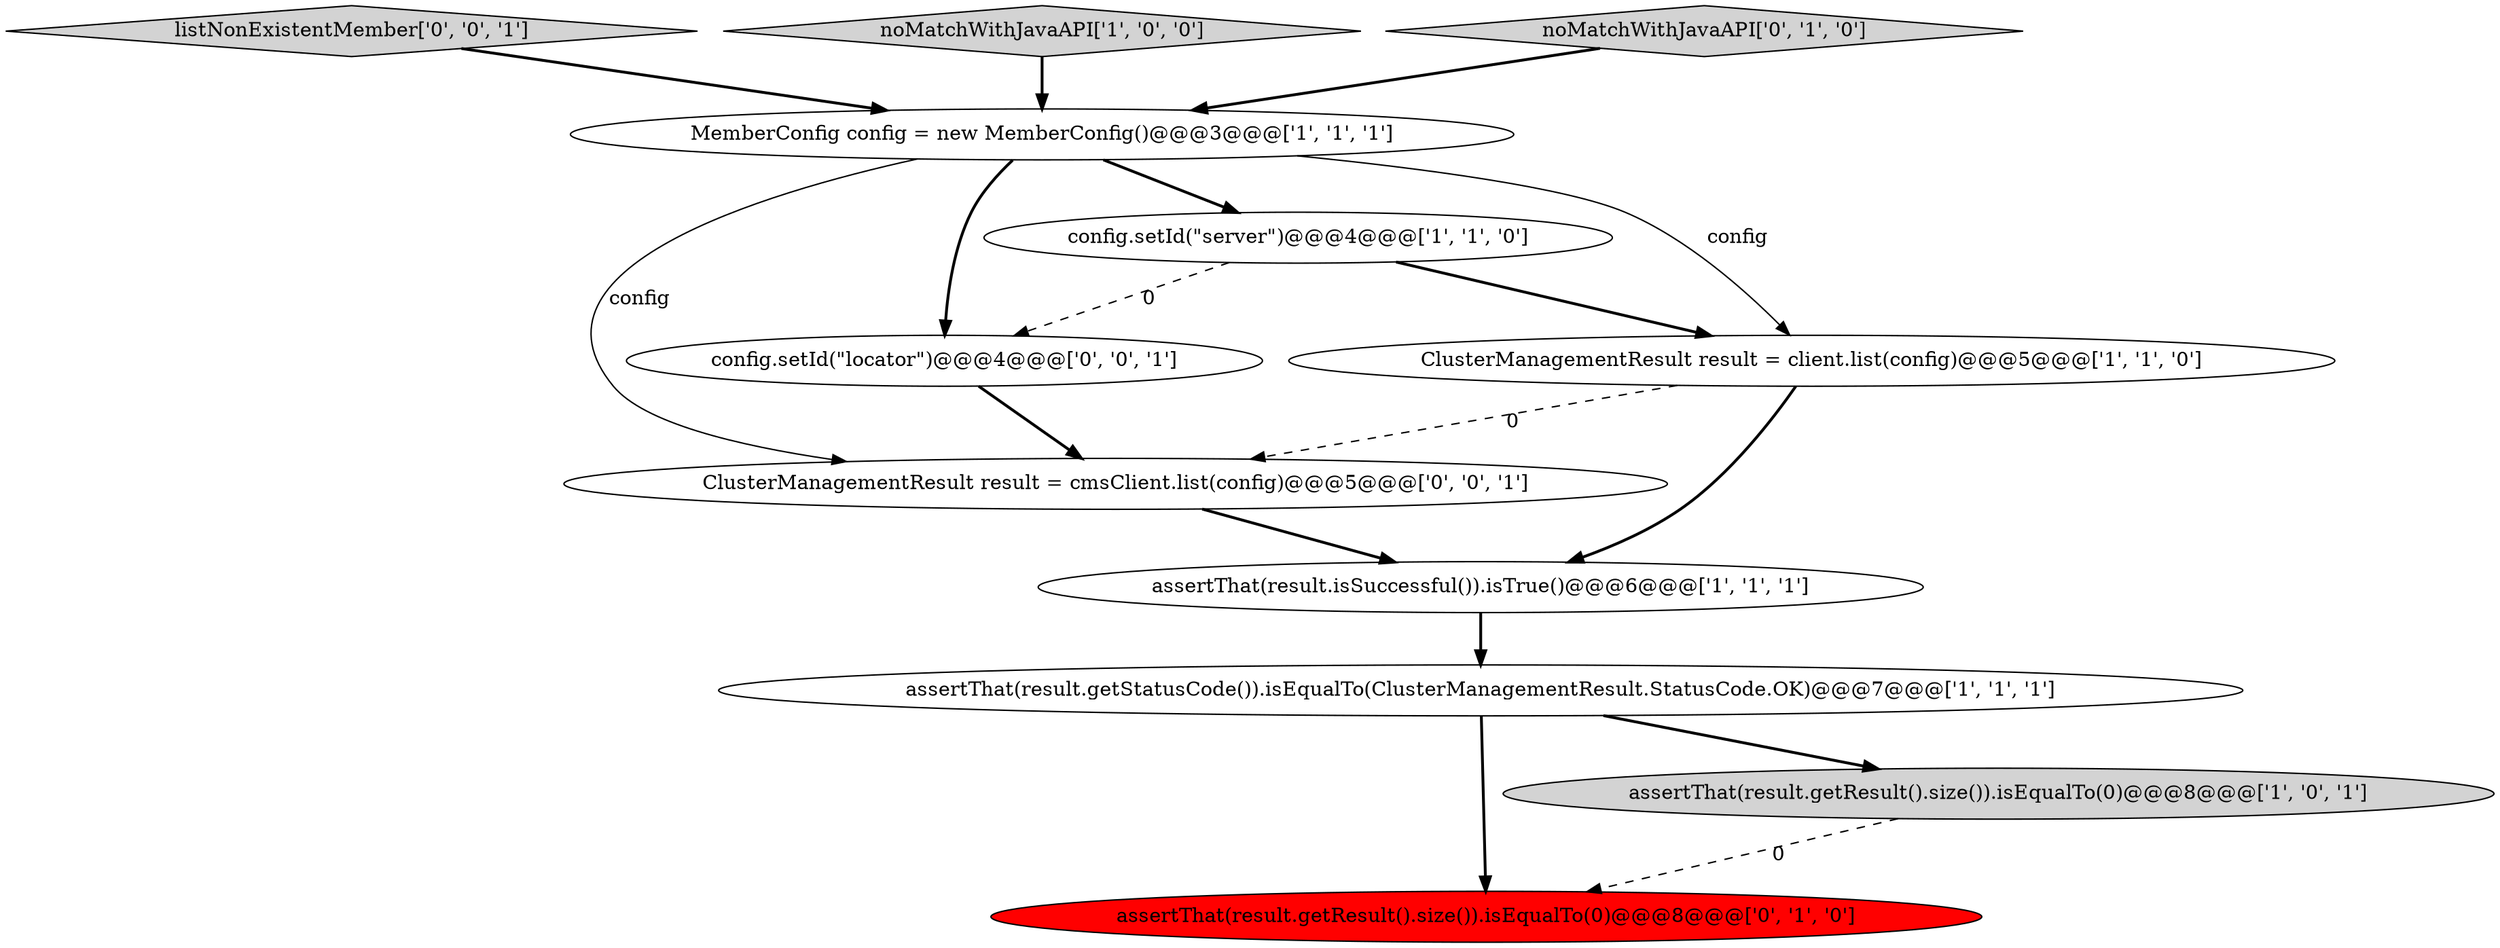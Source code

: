 digraph {
9 [style = filled, label = "ClusterManagementResult result = cmsClient.list(config)@@@5@@@['0', '0', '1']", fillcolor = white, shape = ellipse image = "AAA0AAABBB3BBB"];
10 [style = filled, label = "listNonExistentMember['0', '0', '1']", fillcolor = lightgray, shape = diamond image = "AAA0AAABBB3BBB"];
1 [style = filled, label = "assertThat(result.getStatusCode()).isEqualTo(ClusterManagementResult.StatusCode.OK)@@@7@@@['1', '1', '1']", fillcolor = white, shape = ellipse image = "AAA0AAABBB1BBB"];
2 [style = filled, label = "MemberConfig config = new MemberConfig()@@@3@@@['1', '1', '1']", fillcolor = white, shape = ellipse image = "AAA0AAABBB1BBB"];
3 [style = filled, label = "assertThat(result.isSuccessful()).isTrue()@@@6@@@['1', '1', '1']", fillcolor = white, shape = ellipse image = "AAA0AAABBB1BBB"];
0 [style = filled, label = "config.setId(\"server\")@@@4@@@['1', '1', '0']", fillcolor = white, shape = ellipse image = "AAA0AAABBB1BBB"];
11 [style = filled, label = "config.setId(\"locator\")@@@4@@@['0', '0', '1']", fillcolor = white, shape = ellipse image = "AAA0AAABBB3BBB"];
5 [style = filled, label = "ClusterManagementResult result = client.list(config)@@@5@@@['1', '1', '0']", fillcolor = white, shape = ellipse image = "AAA0AAABBB1BBB"];
6 [style = filled, label = "noMatchWithJavaAPI['1', '0', '0']", fillcolor = lightgray, shape = diamond image = "AAA0AAABBB1BBB"];
8 [style = filled, label = "noMatchWithJavaAPI['0', '1', '0']", fillcolor = lightgray, shape = diamond image = "AAA0AAABBB2BBB"];
4 [style = filled, label = "assertThat(result.getResult().size()).isEqualTo(0)@@@8@@@['1', '0', '1']", fillcolor = lightgray, shape = ellipse image = "AAA0AAABBB1BBB"];
7 [style = filled, label = "assertThat(result.getResult().size()).isEqualTo(0)@@@8@@@['0', '1', '0']", fillcolor = red, shape = ellipse image = "AAA1AAABBB2BBB"];
5->3 [style = bold, label=""];
9->3 [style = bold, label=""];
5->9 [style = dashed, label="0"];
1->4 [style = bold, label=""];
10->2 [style = bold, label=""];
2->0 [style = bold, label=""];
2->5 [style = solid, label="config"];
2->9 [style = solid, label="config"];
0->11 [style = dashed, label="0"];
3->1 [style = bold, label=""];
8->2 [style = bold, label=""];
11->9 [style = bold, label=""];
4->7 [style = dashed, label="0"];
1->7 [style = bold, label=""];
2->11 [style = bold, label=""];
0->5 [style = bold, label=""];
6->2 [style = bold, label=""];
}
